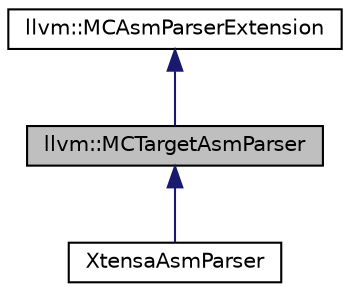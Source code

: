 digraph "llvm::MCTargetAsmParser"
{
 // LATEX_PDF_SIZE
  bgcolor="transparent";
  edge [fontname="Helvetica",fontsize="10",labelfontname="Helvetica",labelfontsize="10"];
  node [fontname="Helvetica",fontsize="10",shape=record];
  Node1 [label="llvm::MCTargetAsmParser",height=0.2,width=0.4,color="black", fillcolor="grey75", style="filled", fontcolor="black",tooltip="MCTargetAsmParser - Generic interface to target specific assembly parsers."];
  Node2 -> Node1 [dir="back",color="midnightblue",fontsize="10",style="solid",fontname="Helvetica"];
  Node2 [label="llvm::MCAsmParserExtension",height=0.2,width=0.4,color="black",URL="$classllvm_1_1MCAsmParserExtension.html",tooltip="Generic interface for extending the MCAsmParser, which is implemented by target and object file assem..."];
  Node1 -> Node3 [dir="back",color="midnightblue",fontsize="10",style="solid",fontname="Helvetica"];
  Node3 [label="XtensaAsmParser",height=0.2,width=0.4,color="black",URL="$classXtensaAsmParser.html",tooltip=" "];
}
